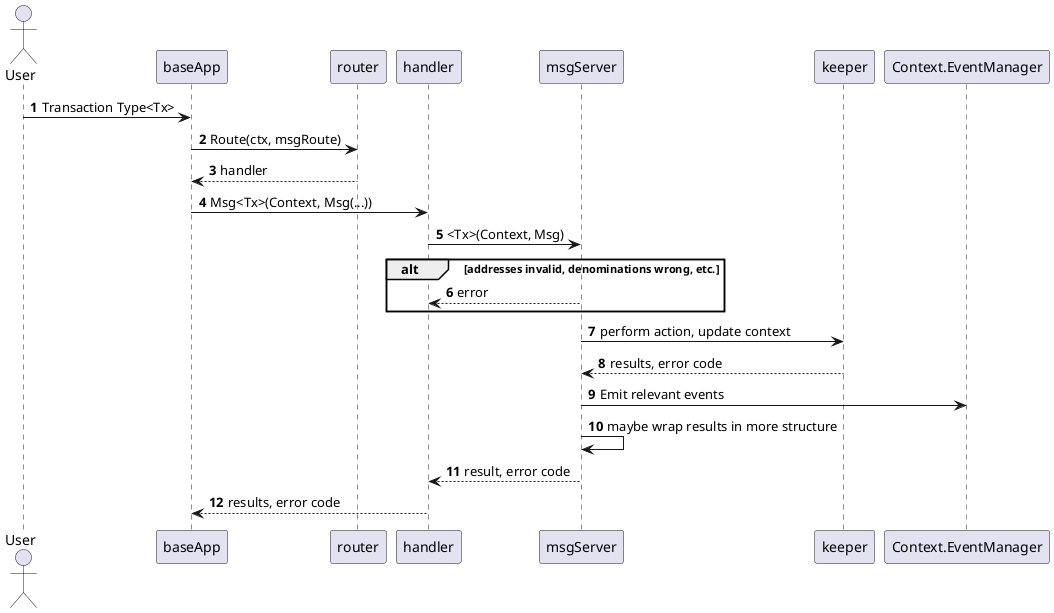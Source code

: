 @startuml
'https://plantuml.com/sequence-diagram

autonumber

actor User
User -> baseApp : Transaction Type<Tx>
baseApp -> router : Route(ctx, msgRoute)
router --> baseApp : handler
baseApp -> handler: Msg<Tx>(Context, Msg(...))
handler -> msgServer : <Tx>(Context, Msg)
alt addresses invalid, denominations wrong, etc.
msgServer --> handler : error
end
msgServer -> keeper : perform action, update context
keeper --> msgServer : results, error code
msgServer -> Context.EventManager : Emit relevant events
msgServer -> msgServer : maybe wrap results in more structure
msgServer --> handler : result, error code
baseApp <-- handler : results, error code

@enduml